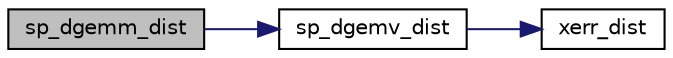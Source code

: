 digraph "sp_dgemm_dist"
{
 // LATEX_PDF_SIZE
  edge [fontname="Helvetica",fontsize="10",labelfontname="Helvetica",labelfontsize="10"];
  node [fontname="Helvetica",fontsize="10",shape=record];
  rankdir="LR";
  Node1 [label="sp_dgemm_dist",height=0.2,width=0.4,color="black", fillcolor="grey75", style="filled", fontcolor="black",tooltip=" "];
  Node1 -> Node2 [color="midnightblue",fontsize="10",style="solid",fontname="Helvetica"];
  Node2 [label="sp_dgemv_dist",height=0.2,width=0.4,color="black", fillcolor="white", style="filled",URL="$dsp__blas2__dist_8c.html#a7b20756e45145eacafa8f96f6ea342ce",tooltip="SpGEMV."];
  Node2 -> Node3 [color="midnightblue",fontsize="10",style="solid",fontname="Helvetica"];
  Node3 [label="xerr_dist",height=0.2,width=0.4,color="black", fillcolor="white", style="filled",URL="$superlu__defs_8h.html#a0d728f1da812b1373a0e58ff81f6a711",tooltip=" "];
}
